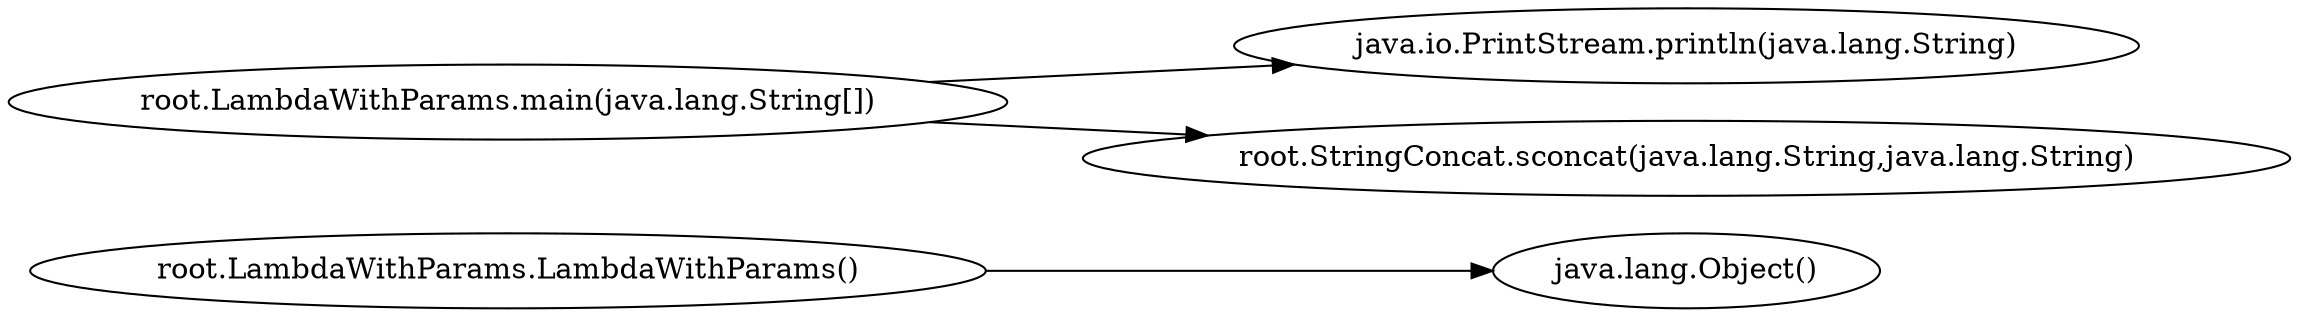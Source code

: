 digraph graphname {
rankdir="LR";
0 [label="root.LambdaWithParams.LambdaWithParams()"]
1 [label="java.lang.Object()"]
2 [label="root.LambdaWithParams.main(java.lang.String[])"]
4 [label="java.io.PrintStream.println(java.lang.String)"]
3 [label="root.StringConcat.sconcat(java.lang.String,java.lang.String)"]
0 -> 1
2 -> 3
2 -> 4
}
